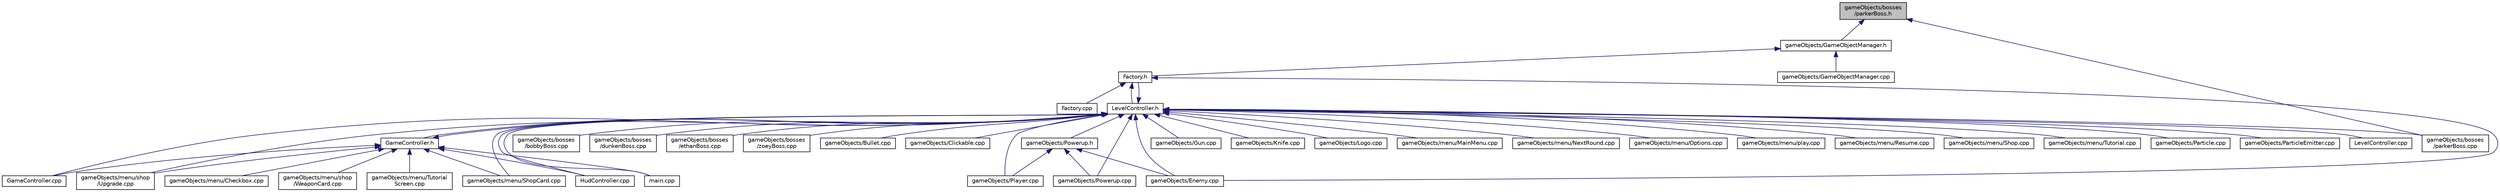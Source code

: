digraph "gameObjects/bosses/parkerBoss.h"
{
  edge [fontname="Helvetica",fontsize="10",labelfontname="Helvetica",labelfontsize="10"];
  node [fontname="Helvetica",fontsize="10",shape=record];
  Node1 [label="gameObjects/bosses\l/parkerBoss.h",height=0.2,width=0.4,color="black", fillcolor="grey75", style="filled", fontcolor="black"];
  Node1 -> Node2 [dir="back",color="midnightblue",fontsize="10",style="solid",fontname="Helvetica"];
  Node2 [label="gameObjects/GameObjectManager.h",height=0.2,width=0.4,color="black", fillcolor="white", style="filled",URL="$_game_object_manager_8h.html"];
  Node2 -> Node3 [dir="back",color="midnightblue",fontsize="10",style="solid",fontname="Helvetica"];
  Node3 [label="Factory.h",height=0.2,width=0.4,color="black", fillcolor="white", style="filled",URL="$_factory_8h.html"];
  Node3 -> Node4 [dir="back",color="midnightblue",fontsize="10",style="solid",fontname="Helvetica"];
  Node4 [label="Factory.cpp",height=0.2,width=0.4,color="black", fillcolor="white", style="filled",URL="$_factory_8cpp.html"];
  Node3 -> Node5 [dir="back",color="midnightblue",fontsize="10",style="solid",fontname="Helvetica"];
  Node5 [label="LevelController.h",height=0.2,width=0.4,color="black", fillcolor="white", style="filled",URL="$_level_controller_8h.html"];
  Node5 -> Node3 [dir="back",color="midnightblue",fontsize="10",style="solid",fontname="Helvetica"];
  Node5 -> Node6 [dir="back",color="midnightblue",fontsize="10",style="solid",fontname="Helvetica"];
  Node6 [label="GameController.h",height=0.2,width=0.4,color="black", fillcolor="white", style="filled",URL="$_game_controller_8h.html"];
  Node6 -> Node5 [dir="back",color="midnightblue",fontsize="10",style="solid",fontname="Helvetica"];
  Node6 -> Node7 [dir="back",color="midnightblue",fontsize="10",style="solid",fontname="Helvetica"];
  Node7 [label="GameController.cpp",height=0.2,width=0.4,color="black", fillcolor="white", style="filled",URL="$_game_controller_8cpp.html"];
  Node6 -> Node8 [dir="back",color="midnightblue",fontsize="10",style="solid",fontname="Helvetica"];
  Node8 [label="gameObjects/menu/Checkbox.cpp",height=0.2,width=0.4,color="black", fillcolor="white", style="filled",URL="$_checkbox_8cpp.html"];
  Node6 -> Node9 [dir="back",color="midnightblue",fontsize="10",style="solid",fontname="Helvetica"];
  Node9 [label="gameObjects/menu/shop\l/Upgrade.cpp",height=0.2,width=0.4,color="black", fillcolor="white", style="filled",URL="$_upgrade_8cpp.html"];
  Node6 -> Node10 [dir="back",color="midnightblue",fontsize="10",style="solid",fontname="Helvetica"];
  Node10 [label="gameObjects/menu/shop\l/WeaponCard.cpp",height=0.2,width=0.4,color="black", fillcolor="white", style="filled",URL="$_weapon_card_8cpp.html"];
  Node6 -> Node11 [dir="back",color="midnightblue",fontsize="10",style="solid",fontname="Helvetica"];
  Node11 [label="gameObjects/menu/ShopCard.cpp",height=0.2,width=0.4,color="black", fillcolor="white", style="filled",URL="$_shop_card_8cpp.html"];
  Node6 -> Node12 [dir="back",color="midnightblue",fontsize="10",style="solid",fontname="Helvetica"];
  Node12 [label="gameObjects/menu/Tutorial\lScreen.cpp",height=0.2,width=0.4,color="black", fillcolor="white", style="filled",URL="$_tutorial_screen_8cpp.html"];
  Node6 -> Node13 [dir="back",color="midnightblue",fontsize="10",style="solid",fontname="Helvetica"];
  Node13 [label="HudController.cpp",height=0.2,width=0.4,color="black", fillcolor="white", style="filled",URL="$_hud_controller_8cpp.html"];
  Node6 -> Node14 [dir="back",color="midnightblue",fontsize="10",style="solid",fontname="Helvetica"];
  Node14 [label="main.cpp",height=0.2,width=0.4,color="black", fillcolor="white", style="filled",URL="$main_8cpp.html"];
  Node5 -> Node7 [dir="back",color="midnightblue",fontsize="10",style="solid",fontname="Helvetica"];
  Node5 -> Node15 [dir="back",color="midnightblue",fontsize="10",style="solid",fontname="Helvetica"];
  Node15 [label="gameObjects/bosses\l/bobbyBoss.cpp",height=0.2,width=0.4,color="black", fillcolor="white", style="filled",URL="$bobby_boss_8cpp.html"];
  Node5 -> Node16 [dir="back",color="midnightblue",fontsize="10",style="solid",fontname="Helvetica"];
  Node16 [label="gameObjects/bosses\l/dunkenBoss.cpp",height=0.2,width=0.4,color="black", fillcolor="white", style="filled",URL="$dunken_boss_8cpp.html"];
  Node5 -> Node17 [dir="back",color="midnightblue",fontsize="10",style="solid",fontname="Helvetica"];
  Node17 [label="gameObjects/bosses\l/ethanBoss.cpp",height=0.2,width=0.4,color="black", fillcolor="white", style="filled",URL="$ethan_boss_8cpp.html"];
  Node5 -> Node18 [dir="back",color="midnightblue",fontsize="10",style="solid",fontname="Helvetica"];
  Node18 [label="gameObjects/bosses\l/parkerBoss.cpp",height=0.2,width=0.4,color="black", fillcolor="white", style="filled",URL="$parker_boss_8cpp.html"];
  Node5 -> Node19 [dir="back",color="midnightblue",fontsize="10",style="solid",fontname="Helvetica"];
  Node19 [label="gameObjects/bosses\l/zoeyBoss.cpp",height=0.2,width=0.4,color="black", fillcolor="white", style="filled",URL="$zoey_boss_8cpp.html"];
  Node5 -> Node20 [dir="back",color="midnightblue",fontsize="10",style="solid",fontname="Helvetica"];
  Node20 [label="gameObjects/Bullet.cpp",height=0.2,width=0.4,color="black", fillcolor="white", style="filled",URL="$_bullet_8cpp.html"];
  Node5 -> Node21 [dir="back",color="midnightblue",fontsize="10",style="solid",fontname="Helvetica"];
  Node21 [label="gameObjects/Clickable.cpp",height=0.2,width=0.4,color="black", fillcolor="white", style="filled",URL="$_clickable_8cpp.html"];
  Node5 -> Node22 [dir="back",color="midnightblue",fontsize="10",style="solid",fontname="Helvetica"];
  Node22 [label="gameObjects/Powerup.h",height=0.2,width=0.4,color="black", fillcolor="white", style="filled",URL="$_powerup_8h.html"];
  Node22 -> Node23 [dir="back",color="midnightblue",fontsize="10",style="solid",fontname="Helvetica"];
  Node23 [label="gameObjects/Enemy.cpp",height=0.2,width=0.4,color="black", fillcolor="white", style="filled",URL="$_enemy_8cpp.html"];
  Node22 -> Node24 [dir="back",color="midnightblue",fontsize="10",style="solid",fontname="Helvetica"];
  Node24 [label="gameObjects/Player.cpp",height=0.2,width=0.4,color="black", fillcolor="white", style="filled",URL="$_player_8cpp.html"];
  Node22 -> Node25 [dir="back",color="midnightblue",fontsize="10",style="solid",fontname="Helvetica"];
  Node25 [label="gameObjects/Powerup.cpp",height=0.2,width=0.4,color="black", fillcolor="white", style="filled",URL="$_powerup_8cpp.html"];
  Node5 -> Node23 [dir="back",color="midnightblue",fontsize="10",style="solid",fontname="Helvetica"];
  Node5 -> Node26 [dir="back",color="midnightblue",fontsize="10",style="solid",fontname="Helvetica"];
  Node26 [label="gameObjects/Gun.cpp",height=0.2,width=0.4,color="black", fillcolor="white", style="filled",URL="$_gun_8cpp.html"];
  Node5 -> Node27 [dir="back",color="midnightblue",fontsize="10",style="solid",fontname="Helvetica"];
  Node27 [label="gameObjects/Knife.cpp",height=0.2,width=0.4,color="black", fillcolor="white", style="filled",URL="$_knife_8cpp.html"];
  Node5 -> Node28 [dir="back",color="midnightblue",fontsize="10",style="solid",fontname="Helvetica"];
  Node28 [label="gameObjects/Logo.cpp",height=0.2,width=0.4,color="black", fillcolor="white", style="filled",URL="$_logo_8cpp.html"];
  Node5 -> Node29 [dir="back",color="midnightblue",fontsize="10",style="solid",fontname="Helvetica"];
  Node29 [label="gameObjects/menu/MainMenu.cpp",height=0.2,width=0.4,color="black", fillcolor="white", style="filled",URL="$_main_menu_8cpp.html"];
  Node5 -> Node30 [dir="back",color="midnightblue",fontsize="10",style="solid",fontname="Helvetica"];
  Node30 [label="gameObjects/menu/NextRound.cpp",height=0.2,width=0.4,color="black", fillcolor="white", style="filled",URL="$_next_round_8cpp.html"];
  Node5 -> Node31 [dir="back",color="midnightblue",fontsize="10",style="solid",fontname="Helvetica"];
  Node31 [label="gameObjects/menu/Options.cpp",height=0.2,width=0.4,color="black", fillcolor="white", style="filled",URL="$_options_8cpp.html"];
  Node5 -> Node32 [dir="back",color="midnightblue",fontsize="10",style="solid",fontname="Helvetica"];
  Node32 [label="gameObjects/menu/play.cpp",height=0.2,width=0.4,color="black", fillcolor="white", style="filled",URL="$play_8cpp.html"];
  Node5 -> Node33 [dir="back",color="midnightblue",fontsize="10",style="solid",fontname="Helvetica"];
  Node33 [label="gameObjects/menu/Resume.cpp",height=0.2,width=0.4,color="black", fillcolor="white", style="filled",URL="$_resume_8cpp.html"];
  Node5 -> Node9 [dir="back",color="midnightblue",fontsize="10",style="solid",fontname="Helvetica"];
  Node5 -> Node34 [dir="back",color="midnightblue",fontsize="10",style="solid",fontname="Helvetica"];
  Node34 [label="gameObjects/menu/Shop.cpp",height=0.2,width=0.4,color="black", fillcolor="white", style="filled",URL="$_shop_8cpp.html"];
  Node5 -> Node11 [dir="back",color="midnightblue",fontsize="10",style="solid",fontname="Helvetica"];
  Node5 -> Node35 [dir="back",color="midnightblue",fontsize="10",style="solid",fontname="Helvetica"];
  Node35 [label="gameObjects/menu/Tutorial.cpp",height=0.2,width=0.4,color="black", fillcolor="white", style="filled",URL="$_tutorial_8cpp.html"];
  Node5 -> Node36 [dir="back",color="midnightblue",fontsize="10",style="solid",fontname="Helvetica"];
  Node36 [label="gameObjects/Particle.cpp",height=0.2,width=0.4,color="black", fillcolor="white", style="filled",URL="$_particle_8cpp.html"];
  Node5 -> Node37 [dir="back",color="midnightblue",fontsize="10",style="solid",fontname="Helvetica"];
  Node37 [label="gameObjects/ParticleEmitter.cpp",height=0.2,width=0.4,color="black", fillcolor="white", style="filled",URL="$_particle_emitter_8cpp.html"];
  Node5 -> Node24 [dir="back",color="midnightblue",fontsize="10",style="solid",fontname="Helvetica"];
  Node5 -> Node25 [dir="back",color="midnightblue",fontsize="10",style="solid",fontname="Helvetica"];
  Node5 -> Node13 [dir="back",color="midnightblue",fontsize="10",style="solid",fontname="Helvetica"];
  Node5 -> Node38 [dir="back",color="midnightblue",fontsize="10",style="solid",fontname="Helvetica"];
  Node38 [label="LevelController.cpp",height=0.2,width=0.4,color="black", fillcolor="white", style="filled",URL="$_level_controller_8cpp.html"];
  Node5 -> Node14 [dir="back",color="midnightblue",fontsize="10",style="solid",fontname="Helvetica"];
  Node3 -> Node23 [dir="back",color="midnightblue",fontsize="10",style="solid",fontname="Helvetica"];
  Node2 -> Node39 [dir="back",color="midnightblue",fontsize="10",style="solid",fontname="Helvetica"];
  Node39 [label="gameObjects/GameObjectManager.cpp",height=0.2,width=0.4,color="black", fillcolor="white", style="filled",URL="$_game_object_manager_8cpp.html"];
  Node1 -> Node18 [dir="back",color="midnightblue",fontsize="10",style="solid",fontname="Helvetica"];
}
